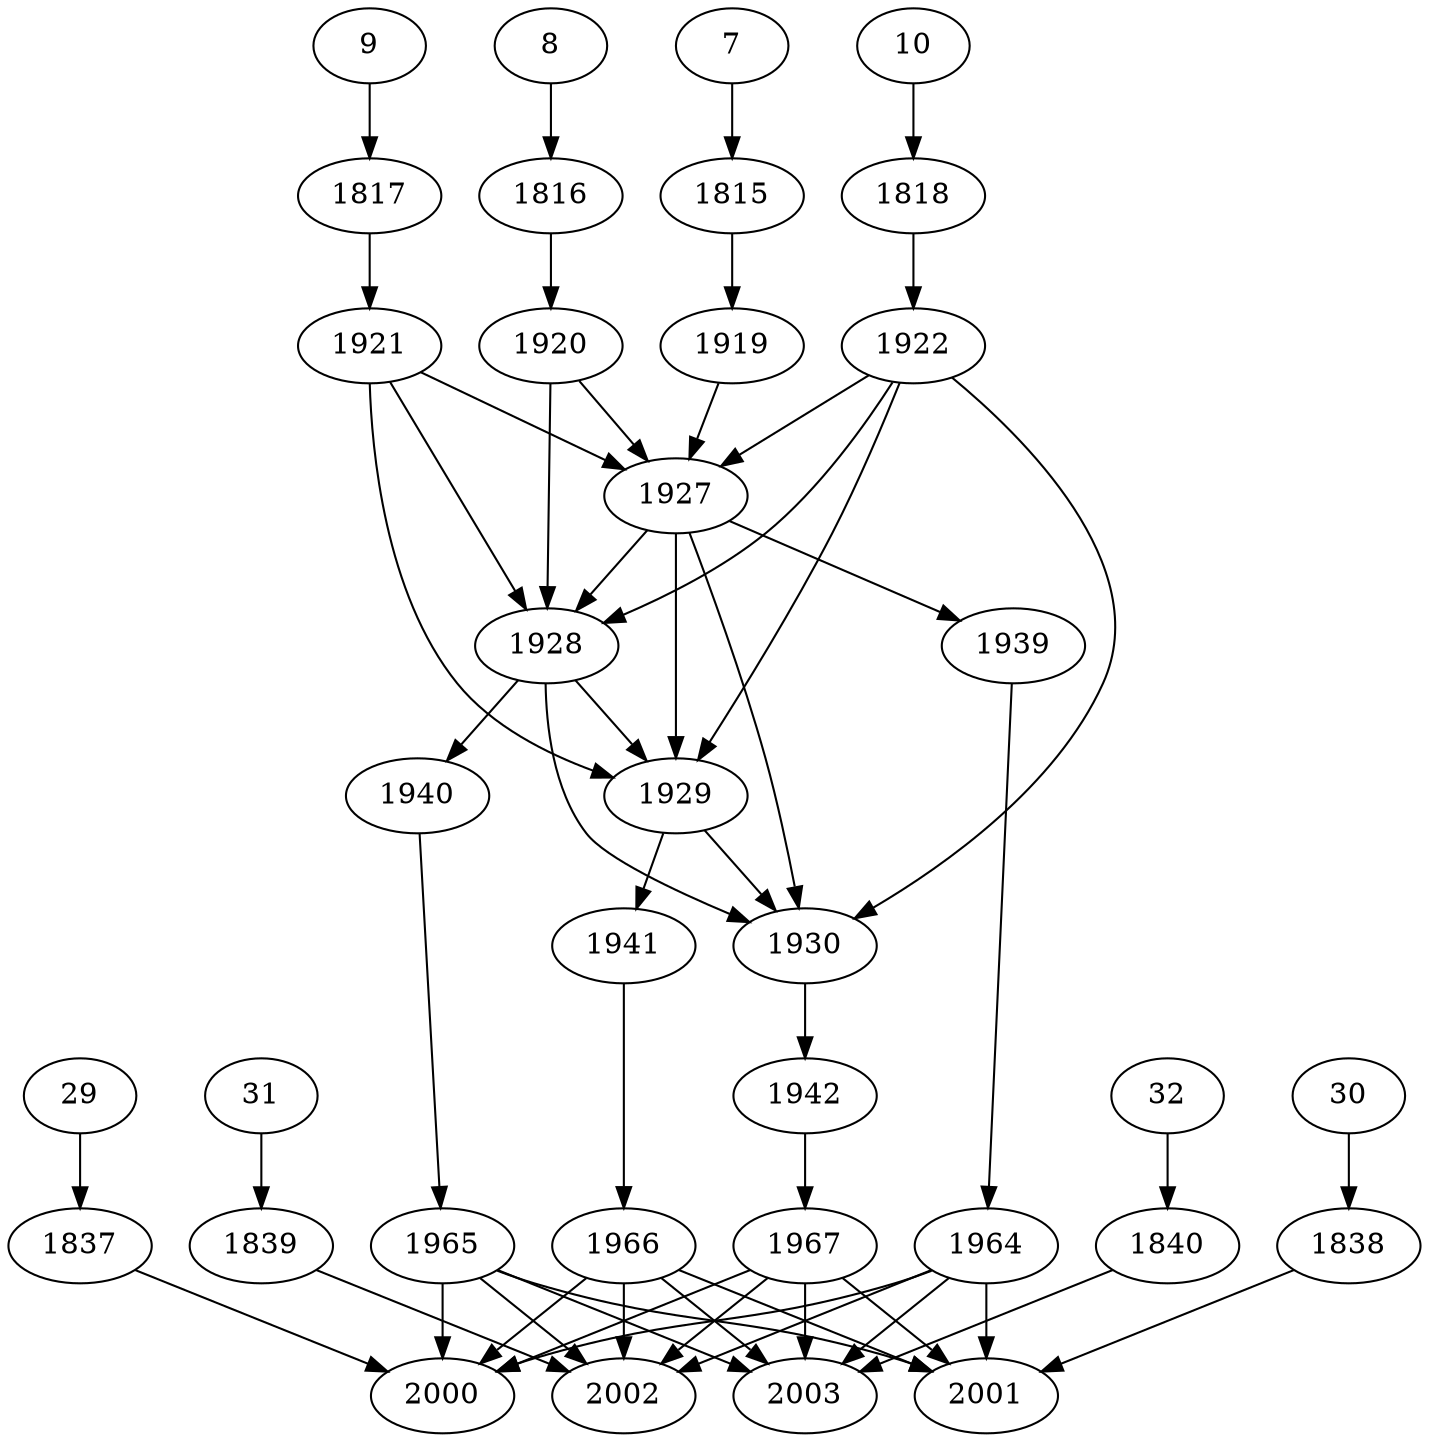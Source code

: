 digraph  {
	1967	 [inode=1967];
	2001	 [inode=2001];
	1967 -> 2001 [key=0,
	anno="rep movsdl  (%esi), (%edi)",
	edgetype=c];
2000 [inode=2000];
1967 -> 2000 [key=0,
anno="rep movsdl  (%esi), (%edi)",
edgetype=c];
2002 [inode=2002];
1967 -> 2002 [key=0,
anno="rep movsdl  (%esi), (%edi)",
edgetype=c];
2003 [inode=2003];
1967 -> 2003 [key=0,
anno="rep movsdl  (%esi), (%edi)",
edgetype=c];
1920 [inode=1920];
1927 [inode=1927];
1920 -> 1927 [key=0,
anno="add %eax, %eax",
edgetype=d];
1928 [inode=1928];
1920 -> 1928 [key=0,
anno="add %eax, %eax",
edgetype=d];
1921 [inode=1921];
1921 -> 1927 [key=0,
anno="add %eax, %eax",
edgetype=d];
1921 -> 1928 [key=0,
anno="add %eax, %eax",
edgetype=d];
1929 [inode=1929];
1921 -> 1929 [key=0,
anno="add %eax, %eax",
edgetype=d];
1922 [inode=1922];
1922 -> 1927 [key=0,
anno="add %eax, %eax",
edgetype=d];
1922 -> 1928 [key=0,
anno="add %eax, %eax",
edgetype=d];
1922 -> 1929 [key=0,
anno="add %eax, %eax",
edgetype=d];
1930 [inode=1930];
1922 -> 1930 [key=0,
anno="add %eax, %eax",
edgetype=d];
1839 [inode=1839];
1839 -> 2002 [key=0,
anno="rep movsdl  (%esi), (%edi)",
edgetype=d];
1927 -> 1928 [key=0,
anno="add %eax, %eax",
edgetype=d];
1927 -> 1929 [key=0,
anno="add %eax, %eax",
edgetype=d];
1927 -> 1930 [key=0,
anno="add %eax, %eax",
edgetype=d];
1939 [inode=1939];
1927 -> 1939 [key=0,
anno="movl  %eax, 0x10(%ebp)",
edgetype=d];
1940 [inode=1940];
1928 -> 1940 [key=0,
anno="movl  %eax, 0x10(%ebp)",
edgetype=d];
1928 -> 1929 [key=0,
anno="add %eax, %eax",
edgetype=d];
1928 -> 1930 [key=0,
anno="add %eax, %eax",
edgetype=d];
1941 [inode=1941];
1929 -> 1941 [key=0,
anno="movl  %eax, 0x10(%ebp)",
edgetype=d];
1929 -> 1930 [key=0,
anno="add %eax, %eax",
edgetype=d];
1815 [inode=1815];
1919 [inode=1919];
1815 -> 1919 [key=0,
anno="movl  0x6(%edi), %eax",
edgetype=d];
1816 [inode=1816];
1816 -> 1920 [key=0,
anno="movl  0x6(%edi), %eax",
edgetype=d];
1817 [inode=1817];
1817 -> 1921 [key=0,
anno="movl  0x6(%edi), %eax",
edgetype=d];
1837 [inode=1837];
1837 -> 2000 [key=0,
anno="rep movsdl  (%esi), (%edi)",
edgetype=d];
1964 [inode=1964];
1964 -> 2001 [key=0,
anno="rep movsdl  (%esi), (%edi)",
edgetype=c];
1964 -> 2000 [key=0,
anno="rep movsdl  (%esi), (%edi)",
edgetype=c];
1964 -> 2002 [key=0,
anno="rep movsdl  (%esi), (%edi)",
edgetype=c];
1964 -> 2003 [key=0,
anno="rep movsdl  (%esi), (%edi)",
edgetype=c];
1965 [inode=1965];
1965 -> 2001 [key=0,
anno="rep movsdl  (%esi), (%edi)",
edgetype=c];
1965 -> 2000 [key=0,
anno="rep movsdl  (%esi), (%edi)",
edgetype=c];
1965 -> 2002 [key=0,
anno="rep movsdl  (%esi), (%edi)",
edgetype=c];
1965 -> 2003 [key=0,
anno="rep movsdl  (%esi), (%edi)",
edgetype=c];
1966 [inode=1966];
1966 -> 2001 [key=0,
anno="rep movsdl  (%esi), (%edi)",
edgetype=c];
1966 -> 2000 [key=0,
anno="rep movsdl  (%esi), (%edi)",
edgetype=c];
1966 -> 2002 [key=0,
anno="rep movsdl  (%esi), (%edi)",
edgetype=c];
1966 -> 2003 [key=0,
anno="rep movsdl  (%esi), (%edi)",
edgetype=c];
1941 -> 1966 [key=0,
anno="movl  0x10(%ebp), %ecx",
edgetype=d];
1818 [inode=1818];
1818 -> 1922 [key=0,
anno="movl  0x6(%edi), %eax",
edgetype=d];
29 [inode=29];
29 -> 1837 [key=0,
anno="rep movsdl  (%esi), (%edi)",
edgetype=d];
7 [inode=7];
7 -> 1815 [key=0,
anno="rep movsdl  (%esi), (%edi)",
edgetype=d];
9 [inode=9];
9 -> 1817 [key=0,
anno="rep movsdl  (%esi), (%edi)",
edgetype=d];
8 [inode=8];
8 -> 1816 [key=0,
anno="rep movsdl  (%esi), (%edi)",
edgetype=d];
1838 [inode=1838];
1838 -> 2001 [key=0,
anno="rep movsdl  (%esi), (%edi)",
edgetype=d];
1919 -> 1927 [key=0,
anno="add %eax, %eax",
edgetype=d];
1942 [inode=1942];
1930 -> 1942 [key=0,
anno="movl  %eax, 0x10(%ebp)",
edgetype=d];
1939 -> 1964 [key=0,
anno="movl  0x10(%ebp), %ecx",
edgetype=d];
1840 [inode=1840];
1840 -> 2003 [key=0,
anno="rep movsdl  (%esi), (%edi)",
edgetype=d];
10 [inode=10];
10 -> 1818 [key=0,
anno="rep movsdl  (%esi), (%edi)",
edgetype=d];
32 [inode=32];
32 -> 1840 [key=0,
anno="rep movsdl  (%esi), (%edi)",
edgetype=d];
31 [inode=31];
31 -> 1839 [key=0,
anno="rep movsdl  (%esi), (%edi)",
edgetype=d];
30 [inode=30];
30 -> 1838 [key=0,
anno="rep movsdl  (%esi), (%edi)",
edgetype=d];
1942 -> 1967 [key=0,
anno="movl  0x10(%ebp), %ecx",
edgetype=d];
1940 -> 1965 [key=0,
anno="movl  0x10(%ebp), %ecx",
edgetype=d];
}

